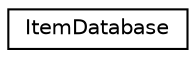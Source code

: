 digraph "Graphical Class Hierarchy"
{
 // INTERACTIVE_SVG=YES
  edge [fontname="Helvetica",fontsize="10",labelfontname="Helvetica",labelfontsize="10"];
  node [fontname="Helvetica",fontsize="10",shape=record];
  rankdir="LR";
  Node1 [label="ItemDatabase",height=0.2,width=0.4,color="black", fillcolor="white", style="filled",URL="$dd/d83/class_action_rpg_kit_1_1_item_1_1_item_database.xhtml",tooltip="Holds all the Items available in the Game."];
}

